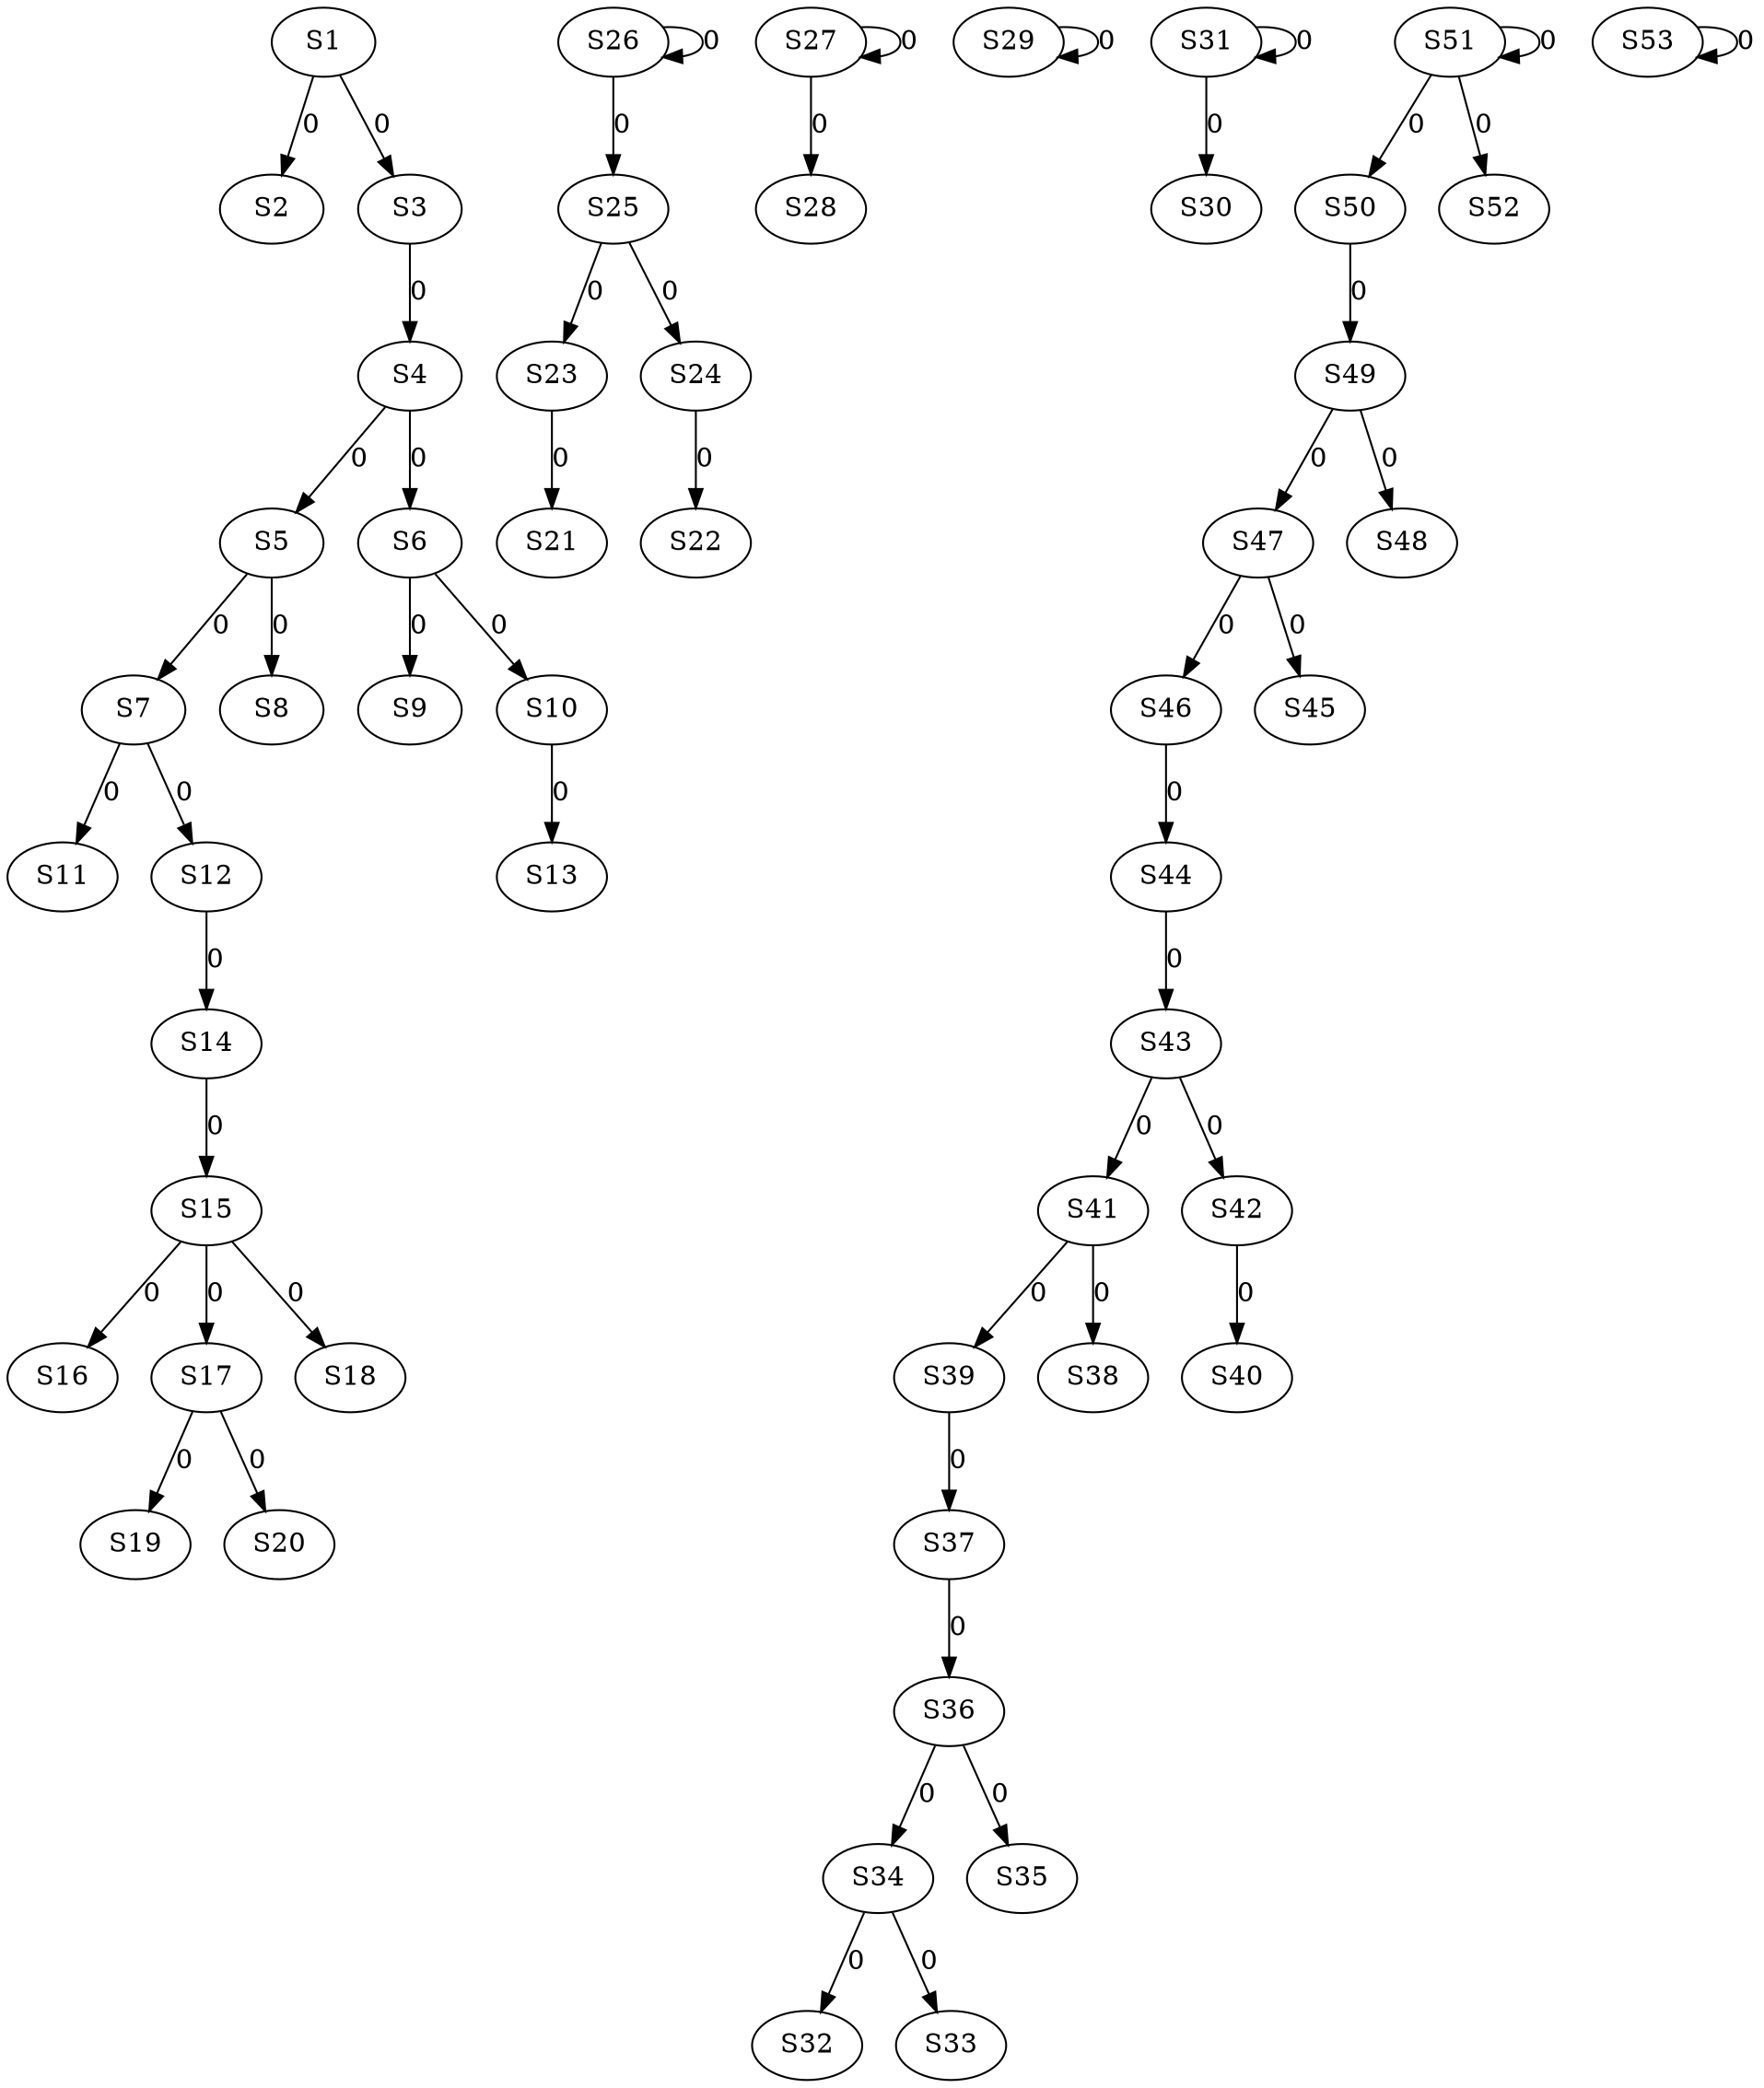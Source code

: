 strict digraph {
	S1 -> S2 [ label = 0 ];
	S1 -> S3 [ label = 0 ];
	S3 -> S4 [ label = 0 ];
	S4 -> S5 [ label = 0 ];
	S4 -> S6 [ label = 0 ];
	S5 -> S7 [ label = 0 ];
	S5 -> S8 [ label = 0 ];
	S6 -> S9 [ label = 0 ];
	S6 -> S10 [ label = 0 ];
	S7 -> S11 [ label = 0 ];
	S7 -> S12 [ label = 0 ];
	S10 -> S13 [ label = 0 ];
	S12 -> S14 [ label = 0 ];
	S14 -> S15 [ label = 0 ];
	S15 -> S16 [ label = 0 ];
	S15 -> S17 [ label = 0 ];
	S15 -> S18 [ label = 0 ];
	S17 -> S19 [ label = 0 ];
	S17 -> S20 [ label = 0 ];
	S23 -> S21 [ label = 0 ];
	S24 -> S22 [ label = 0 ];
	S25 -> S23 [ label = 0 ];
	S25 -> S24 [ label = 0 ];
	S26 -> S25 [ label = 0 ];
	S26 -> S26 [ label = 0 ];
	S27 -> S27 [ label = 0 ];
	S27 -> S28 [ label = 0 ];
	S29 -> S29 [ label = 0 ];
	S31 -> S30 [ label = 0 ];
	S31 -> S31 [ label = 0 ];
	S34 -> S32 [ label = 0 ];
	S34 -> S33 [ label = 0 ];
	S36 -> S34 [ label = 0 ];
	S36 -> S35 [ label = 0 ];
	S37 -> S36 [ label = 0 ];
	S39 -> S37 [ label = 0 ];
	S41 -> S38 [ label = 0 ];
	S41 -> S39 [ label = 0 ];
	S42 -> S40 [ label = 0 ];
	S43 -> S41 [ label = 0 ];
	S43 -> S42 [ label = 0 ];
	S44 -> S43 [ label = 0 ];
	S46 -> S44 [ label = 0 ];
	S47 -> S45 [ label = 0 ];
	S47 -> S46 [ label = 0 ];
	S49 -> S47 [ label = 0 ];
	S49 -> S48 [ label = 0 ];
	S50 -> S49 [ label = 0 ];
	S51 -> S50 [ label = 0 ];
	S51 -> S51 [ label = 0 ];
	S51 -> S52 [ label = 0 ];
	S53 -> S53 [ label = 0 ];
}